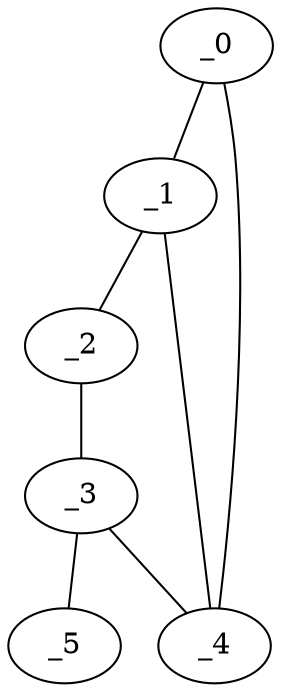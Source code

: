graph MP1_0087 {
	_0	 [x="2.18068",
		y="1.64094"];
	_1	 [x="2.29645",
		y="3.48581"];
	_0 -- _1;
	_4	 [x="0.723836",
		y="2.68956"];
	_0 -- _4;
	_2	 [x="2.6051",
		y="0.760654"];
	_1 -- _2;
	_1 -- _4;
	_3	 [x="0.52",
		y="0.49"];
	_2 -- _3;
	_3 -- _4;
	_5	 [x="0.234732",
		y="0.17305"];
	_3 -- _5;
}
